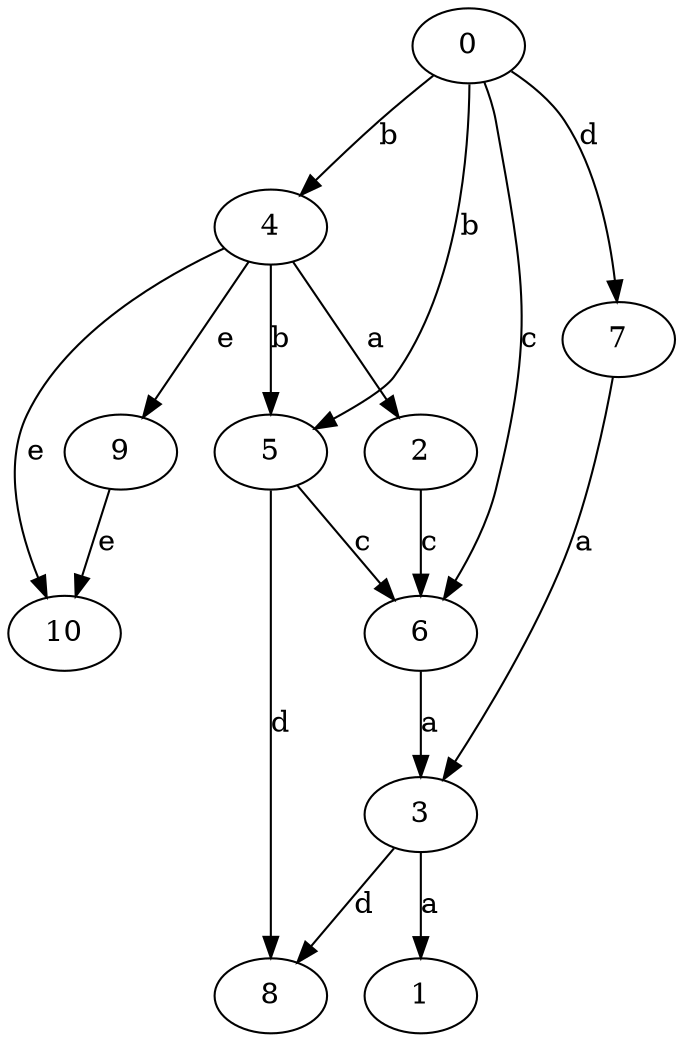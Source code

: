 strict digraph  {
1;
2;
3;
4;
5;
0;
6;
7;
8;
9;
10;
2 -> 6  [label=c];
3 -> 1  [label=a];
3 -> 8  [label=d];
4 -> 2  [label=a];
4 -> 5  [label=b];
4 -> 9  [label=e];
4 -> 10  [label=e];
5 -> 6  [label=c];
5 -> 8  [label=d];
0 -> 4  [label=b];
0 -> 5  [label=b];
0 -> 6  [label=c];
0 -> 7  [label=d];
6 -> 3  [label=a];
7 -> 3  [label=a];
9 -> 10  [label=e];
}
